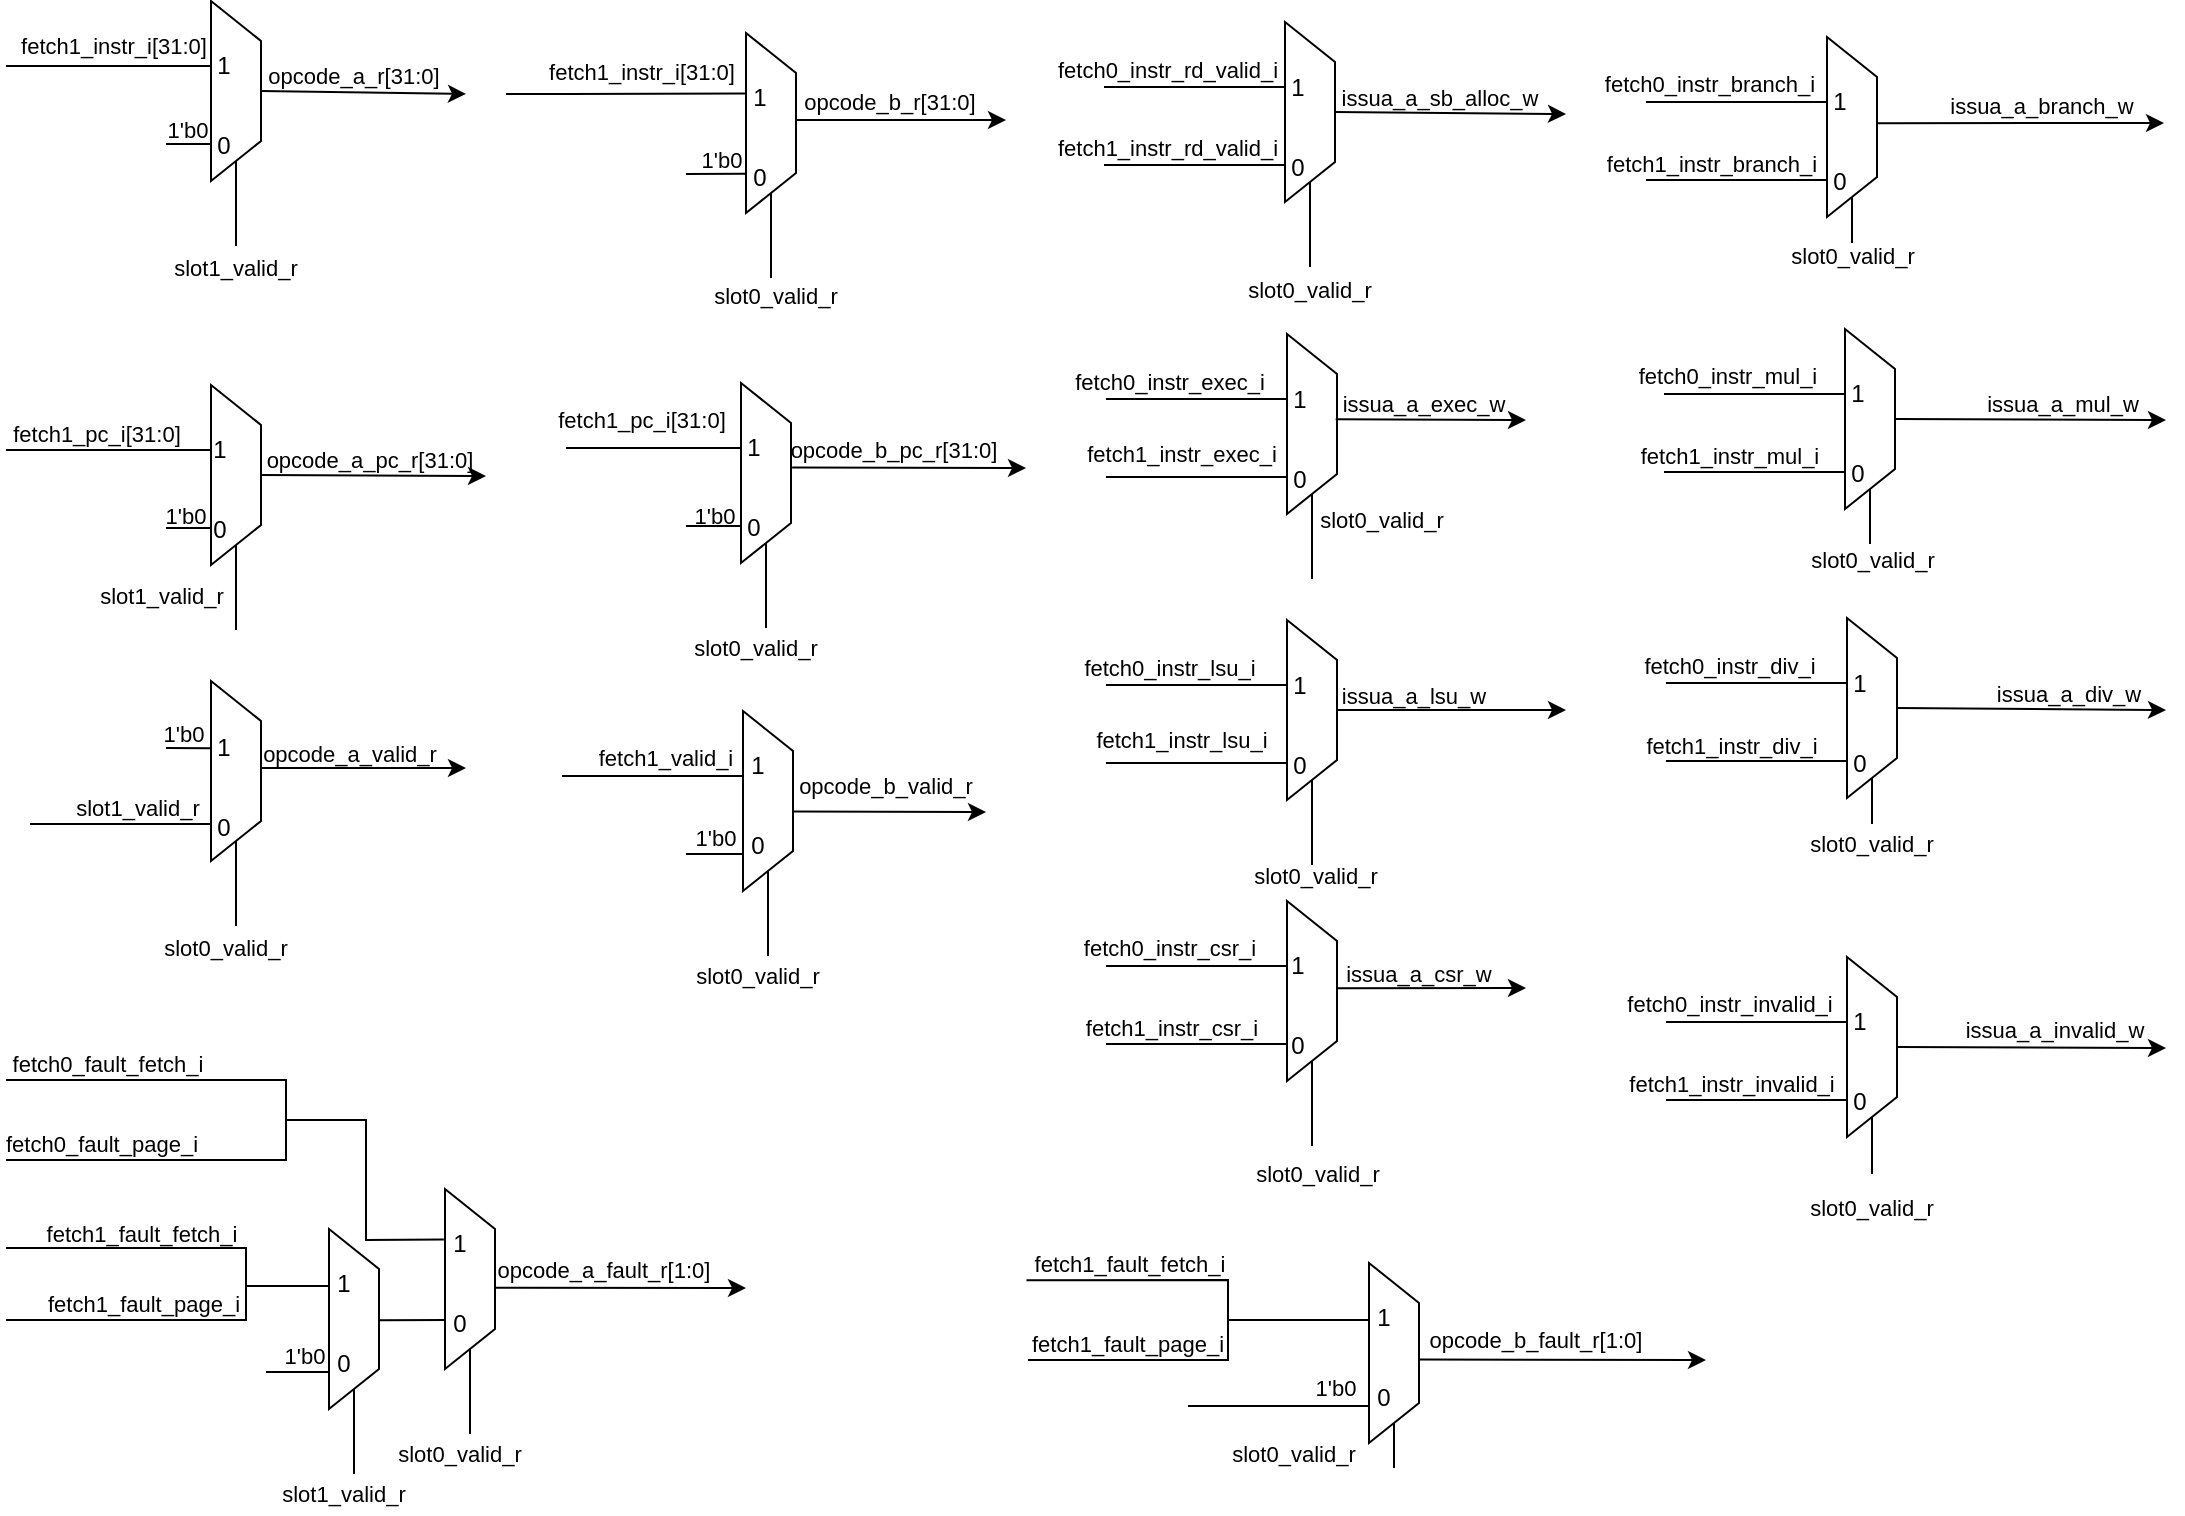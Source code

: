<mxfile version="21.5.0" type="device">
  <diagram name="第 1 页" id="m9Aa4HTpPju8aki-58MJ">
    <mxGraphModel dx="2440" dy="1418" grid="1" gridSize="10" guides="1" tooltips="1" connect="1" arrows="1" fold="1" page="1" pageScale="1" pageWidth="1169" pageHeight="827" math="0" shadow="0">
      <root>
        <mxCell id="0" />
        <mxCell id="1" parent="0" />
        <mxCell id="GIuc3obu_JMzL7Ws62I5-1" value="" style="shape=trapezoid;perimeter=trapezoidPerimeter;whiteSpace=wrap;html=1;fixedSize=1;rotation=90;" vertex="1" parent="1">
          <mxGeometry x="376" y="434" width="90" height="25" as="geometry" />
        </mxCell>
        <mxCell id="GIuc3obu_JMzL7Ws62I5-2" value="" style="endArrow=none;html=1;rounded=0;" edge="1" parent="1">
          <mxGeometry width="50" height="50" relative="1" as="geometry">
            <mxPoint x="318" y="434" as="sourcePoint" />
            <mxPoint x="408" y="434" as="targetPoint" />
          </mxGeometry>
        </mxCell>
        <mxCell id="GIuc3obu_JMzL7Ws62I5-3" value="&lt;font style=&quot;font-size: 11px;&quot;&gt;fetch1_valid_i&lt;/font&gt;" style="text;strokeColor=none;align=center;fillColor=none;html=1;verticalAlign=middle;whiteSpace=wrap;rounded=0;" vertex="1" parent="1">
          <mxGeometry x="330" y="415" width="80" height="20" as="geometry" />
        </mxCell>
        <mxCell id="GIuc3obu_JMzL7Ws62I5-4" value="" style="endArrow=none;html=1;rounded=0;" edge="1" parent="1">
          <mxGeometry width="50" height="50" relative="1" as="geometry">
            <mxPoint x="380" y="473" as="sourcePoint" />
            <mxPoint x="408" y="473" as="targetPoint" />
          </mxGeometry>
        </mxCell>
        <mxCell id="GIuc3obu_JMzL7Ws62I5-5" value="&lt;font style=&quot;font-size: 11px;&quot;&gt;1&#39;b0&lt;/font&gt;" style="text;strokeColor=none;align=center;fillColor=none;html=1;verticalAlign=middle;whiteSpace=wrap;rounded=0;" vertex="1" parent="1">
          <mxGeometry x="385.5" y="459" width="18" height="12" as="geometry" />
        </mxCell>
        <mxCell id="GIuc3obu_JMzL7Ws62I5-6" value="" style="endArrow=none;html=1;rounded=0;entryX=1;entryY=0.5;entryDx=0;entryDy=0;" edge="1" parent="1" target="GIuc3obu_JMzL7Ws62I5-1">
          <mxGeometry width="50" height="50" relative="1" as="geometry">
            <mxPoint x="421" y="524" as="sourcePoint" />
            <mxPoint x="426" y="524" as="targetPoint" />
          </mxGeometry>
        </mxCell>
        <mxCell id="GIuc3obu_JMzL7Ws62I5-7" value="&lt;font style=&quot;font-size: 11px;&quot;&gt;slot0_valid_r&lt;/font&gt;" style="text;strokeColor=none;align=center;fillColor=none;html=1;verticalAlign=middle;whiteSpace=wrap;rounded=0;" vertex="1" parent="1">
          <mxGeometry x="376" y="524" width="80" height="20" as="geometry" />
        </mxCell>
        <mxCell id="GIuc3obu_JMzL7Ws62I5-8" value="" style="endArrow=classic;html=1;rounded=0;exitX=0.559;exitY=-0.007;exitDx=0;exitDy=0;endFill=1;exitPerimeter=0;" edge="1" parent="1" source="GIuc3obu_JMzL7Ws62I5-1">
          <mxGeometry width="50" height="50" relative="1" as="geometry">
            <mxPoint x="578" y="414" as="sourcePoint" />
            <mxPoint x="530" y="452" as="targetPoint" />
            <Array as="points" />
          </mxGeometry>
        </mxCell>
        <mxCell id="GIuc3obu_JMzL7Ws62I5-9" value="&lt;font style=&quot;font-size: 11px;&quot;&gt;opcode_b_valid_r&lt;/font&gt;" style="text;strokeColor=none;align=center;fillColor=none;html=1;verticalAlign=middle;whiteSpace=wrap;rounded=0;" vertex="1" parent="1">
          <mxGeometry x="430" y="434" width="100" height="10" as="geometry" />
        </mxCell>
        <mxCell id="GIuc3obu_JMzL7Ws62I5-10" value="" style="shape=trapezoid;perimeter=trapezoidPerimeter;whiteSpace=wrap;html=1;fixedSize=1;rotation=90;" vertex="1" parent="1">
          <mxGeometry x="110" y="79" width="90" height="25" as="geometry" />
        </mxCell>
        <mxCell id="GIuc3obu_JMzL7Ws62I5-11" value="" style="endArrow=none;html=1;rounded=0;" edge="1" parent="1">
          <mxGeometry width="50" height="50" relative="1" as="geometry">
            <mxPoint x="40" y="79" as="sourcePoint" />
            <mxPoint x="142" y="79" as="targetPoint" />
          </mxGeometry>
        </mxCell>
        <mxCell id="GIuc3obu_JMzL7Ws62I5-12" value="&lt;font style=&quot;font-size: 11px;&quot;&gt;fetch1_instr_i[31:0]&lt;/font&gt;" style="text;strokeColor=none;align=center;fillColor=none;html=1;verticalAlign=middle;whiteSpace=wrap;rounded=0;" vertex="1" parent="1">
          <mxGeometry x="49" y="62" width="90" height="14" as="geometry" />
        </mxCell>
        <mxCell id="GIuc3obu_JMzL7Ws62I5-13" value="" style="endArrow=none;html=1;rounded=0;" edge="1" parent="1">
          <mxGeometry width="50" height="50" relative="1" as="geometry">
            <mxPoint x="120" y="118" as="sourcePoint" />
            <mxPoint x="142" y="118" as="targetPoint" />
          </mxGeometry>
        </mxCell>
        <mxCell id="GIuc3obu_JMzL7Ws62I5-14" value="&lt;font style=&quot;font-size: 11px;&quot;&gt;1&#39;b0&lt;/font&gt;" style="text;strokeColor=none;align=center;fillColor=none;html=1;verticalAlign=middle;whiteSpace=wrap;rounded=0;" vertex="1" parent="1">
          <mxGeometry x="121" y="103.5" width="20" height="14" as="geometry" />
        </mxCell>
        <mxCell id="GIuc3obu_JMzL7Ws62I5-15" value="" style="endArrow=none;html=1;rounded=0;entryX=1;entryY=0.5;entryDx=0;entryDy=0;" edge="1" parent="1" target="GIuc3obu_JMzL7Ws62I5-10">
          <mxGeometry width="50" height="50" relative="1" as="geometry">
            <mxPoint x="155" y="169" as="sourcePoint" />
            <mxPoint x="160" y="169" as="targetPoint" />
          </mxGeometry>
        </mxCell>
        <mxCell id="GIuc3obu_JMzL7Ws62I5-16" value="&lt;font style=&quot;font-size: 11px;&quot;&gt;slot1_valid_r&lt;/font&gt;" style="text;strokeColor=none;align=center;fillColor=none;html=1;verticalAlign=middle;whiteSpace=wrap;rounded=0;" vertex="1" parent="1">
          <mxGeometry x="115" y="170" width="80" height="20" as="geometry" />
        </mxCell>
        <mxCell id="GIuc3obu_JMzL7Ws62I5-17" value="" style="endArrow=classic;html=1;rounded=0;exitX=0.5;exitY=0;exitDx=0;exitDy=0;endFill=1;" edge="1" parent="1" source="GIuc3obu_JMzL7Ws62I5-10">
          <mxGeometry width="50" height="50" relative="1" as="geometry">
            <mxPoint x="312" y="59" as="sourcePoint" />
            <mxPoint x="270" y="93" as="targetPoint" />
            <Array as="points" />
          </mxGeometry>
        </mxCell>
        <mxCell id="GIuc3obu_JMzL7Ws62I5-18" value="&lt;font style=&quot;font-size: 11px;&quot;&gt;opcode_a_r[31:0]&lt;/font&gt;" style="text;strokeColor=none;align=center;fillColor=none;html=1;verticalAlign=middle;whiteSpace=wrap;rounded=0;" vertex="1" parent="1">
          <mxGeometry x="164" y="79" width="100" height="10" as="geometry" />
        </mxCell>
        <mxCell id="GIuc3obu_JMzL7Ws62I5-19" value="" style="shape=trapezoid;perimeter=trapezoidPerimeter;whiteSpace=wrap;html=1;fixedSize=1;rotation=90;" vertex="1" parent="1">
          <mxGeometry x="110" y="271" width="90" height="25" as="geometry" />
        </mxCell>
        <mxCell id="GIuc3obu_JMzL7Ws62I5-20" value="" style="endArrow=none;html=1;rounded=0;" edge="1" parent="1">
          <mxGeometry width="50" height="50" relative="1" as="geometry">
            <mxPoint x="40" y="271" as="sourcePoint" />
            <mxPoint x="142" y="271" as="targetPoint" />
          </mxGeometry>
        </mxCell>
        <mxCell id="GIuc3obu_JMzL7Ws62I5-21" value="&lt;font style=&quot;font-size: 11px;&quot;&gt;fetch1_pc_i[31:0]&lt;/font&gt;" style="text;strokeColor=none;align=center;fillColor=none;html=1;verticalAlign=middle;whiteSpace=wrap;rounded=0;" vertex="1" parent="1">
          <mxGeometry x="41" y="259" width="89" height="8" as="geometry" />
        </mxCell>
        <mxCell id="GIuc3obu_JMzL7Ws62I5-22" value="" style="endArrow=none;html=1;rounded=0;" edge="1" parent="1">
          <mxGeometry width="50" height="50" relative="1" as="geometry">
            <mxPoint x="120" y="310" as="sourcePoint" />
            <mxPoint x="142" y="310" as="targetPoint" />
          </mxGeometry>
        </mxCell>
        <mxCell id="GIuc3obu_JMzL7Ws62I5-23" value="&lt;font style=&quot;font-size: 11px;&quot;&gt;1&#39;b0&lt;/font&gt;" style="text;strokeColor=none;align=center;fillColor=none;html=1;verticalAlign=middle;whiteSpace=wrap;rounded=0;" vertex="1" parent="1">
          <mxGeometry x="120" y="299.5" width="20" height="9" as="geometry" />
        </mxCell>
        <mxCell id="GIuc3obu_JMzL7Ws62I5-24" value="" style="endArrow=none;html=1;rounded=0;entryX=1;entryY=0.5;entryDx=0;entryDy=0;" edge="1" parent="1" target="GIuc3obu_JMzL7Ws62I5-19">
          <mxGeometry width="50" height="50" relative="1" as="geometry">
            <mxPoint x="155" y="361" as="sourcePoint" />
            <mxPoint x="160" y="361" as="targetPoint" />
          </mxGeometry>
        </mxCell>
        <mxCell id="GIuc3obu_JMzL7Ws62I5-25" value="&lt;font style=&quot;font-size: 11px;&quot;&gt;slot1_valid_r&lt;/font&gt;" style="text;strokeColor=none;align=center;fillColor=none;html=1;verticalAlign=middle;whiteSpace=wrap;rounded=0;" vertex="1" parent="1">
          <mxGeometry x="78" y="334" width="80" height="20" as="geometry" />
        </mxCell>
        <mxCell id="GIuc3obu_JMzL7Ws62I5-26" value="" style="endArrow=classic;html=1;rounded=0;exitX=0.5;exitY=0;exitDx=0;exitDy=0;endFill=1;" edge="1" parent="1" source="GIuc3obu_JMzL7Ws62I5-19">
          <mxGeometry width="50" height="50" relative="1" as="geometry">
            <mxPoint x="312" y="251" as="sourcePoint" />
            <mxPoint x="280" y="284" as="targetPoint" />
            <Array as="points" />
          </mxGeometry>
        </mxCell>
        <mxCell id="GIuc3obu_JMzL7Ws62I5-27" value="&lt;font style=&quot;font-size: 11px;&quot;&gt;opcode_a_pc_r[31:0]&lt;/font&gt;" style="text;strokeColor=none;align=center;fillColor=none;html=1;verticalAlign=middle;whiteSpace=wrap;rounded=0;" vertex="1" parent="1">
          <mxGeometry x="172" y="271" width="100" height="10" as="geometry" />
        </mxCell>
        <mxCell id="GIuc3obu_JMzL7Ws62I5-28" value="" style="shape=trapezoid;perimeter=trapezoidPerimeter;whiteSpace=wrap;html=1;fixedSize=1;rotation=90;" vertex="1" parent="1">
          <mxGeometry x="110" y="419" width="90" height="25" as="geometry" />
        </mxCell>
        <mxCell id="GIuc3obu_JMzL7Ws62I5-29" value="" style="endArrow=none;html=1;rounded=0;entryX=0.373;entryY=1.005;entryDx=0;entryDy=0;entryPerimeter=0;" edge="1" parent="1" target="GIuc3obu_JMzL7Ws62I5-28">
          <mxGeometry width="50" height="50" relative="1" as="geometry">
            <mxPoint x="120" y="420" as="sourcePoint" />
            <mxPoint x="142" y="419" as="targetPoint" />
          </mxGeometry>
        </mxCell>
        <mxCell id="GIuc3obu_JMzL7Ws62I5-31" value="" style="endArrow=none;html=1;rounded=0;" edge="1" parent="1">
          <mxGeometry width="50" height="50" relative="1" as="geometry">
            <mxPoint x="52" y="458" as="sourcePoint" />
            <mxPoint x="142" y="458" as="targetPoint" />
          </mxGeometry>
        </mxCell>
        <mxCell id="GIuc3obu_JMzL7Ws62I5-32" value="&lt;font style=&quot;font-size: 11px;&quot;&gt;1&#39;b0&lt;/font&gt;" style="text;strokeColor=none;align=center;fillColor=none;html=1;verticalAlign=middle;whiteSpace=wrap;rounded=0;" vertex="1" parent="1">
          <mxGeometry x="119" y="408" width="20" height="9" as="geometry" />
        </mxCell>
        <mxCell id="GIuc3obu_JMzL7Ws62I5-33" value="" style="endArrow=none;html=1;rounded=0;entryX=1;entryY=0.5;entryDx=0;entryDy=0;" edge="1" parent="1" target="GIuc3obu_JMzL7Ws62I5-28">
          <mxGeometry width="50" height="50" relative="1" as="geometry">
            <mxPoint x="155" y="509" as="sourcePoint" />
            <mxPoint x="160" y="509" as="targetPoint" />
          </mxGeometry>
        </mxCell>
        <mxCell id="GIuc3obu_JMzL7Ws62I5-34" value="&lt;font style=&quot;font-size: 11px;&quot;&gt;slot1_valid_r&lt;/font&gt;" style="text;strokeColor=none;align=center;fillColor=none;html=1;verticalAlign=middle;whiteSpace=wrap;rounded=0;" vertex="1" parent="1">
          <mxGeometry x="66" y="440" width="80" height="20" as="geometry" />
        </mxCell>
        <mxCell id="GIuc3obu_JMzL7Ws62I5-35" value="" style="endArrow=classic;html=1;rounded=0;exitX=0.484;exitY=0.003;exitDx=0;exitDy=0;endFill=1;exitPerimeter=0;" edge="1" parent="1" source="GIuc3obu_JMzL7Ws62I5-28">
          <mxGeometry width="50" height="50" relative="1" as="geometry">
            <mxPoint x="312" y="399" as="sourcePoint" />
            <mxPoint x="270" y="430" as="targetPoint" />
            <Array as="points" />
          </mxGeometry>
        </mxCell>
        <mxCell id="GIuc3obu_JMzL7Ws62I5-36" value="&lt;font style=&quot;font-size: 11px;&quot;&gt;opcode_a_valid_r&lt;/font&gt;" style="text;strokeColor=none;align=center;fillColor=none;html=1;verticalAlign=middle;whiteSpace=wrap;rounded=0;" vertex="1" parent="1">
          <mxGeometry x="162" y="418" width="100" height="10" as="geometry" />
        </mxCell>
        <mxCell id="GIuc3obu_JMzL7Ws62I5-37" value="&lt;p style=&quot;line-height: 110%;&quot;&gt;1&lt;br&gt;&lt;br&gt;&lt;br&gt;0&lt;/p&gt;" style="text;strokeColor=none;align=center;fillColor=none;html=1;verticalAlign=middle;whiteSpace=wrap;rounded=0;" vertex="1" parent="1">
          <mxGeometry x="411" y="424" width="10" height="50" as="geometry" />
        </mxCell>
        <mxCell id="GIuc3obu_JMzL7Ws62I5-39" value="&lt;p style=&quot;line-height: 110%;&quot;&gt;1&lt;br&gt;&lt;br&gt;&lt;br&gt;0&lt;/p&gt;" style="text;strokeColor=none;align=center;fillColor=none;html=1;verticalAlign=middle;whiteSpace=wrap;rounded=0;" vertex="1" parent="1">
          <mxGeometry x="144" y="74" width="10" height="50" as="geometry" />
        </mxCell>
        <mxCell id="GIuc3obu_JMzL7Ws62I5-40" value="&lt;p style=&quot;line-height: 110%;&quot;&gt;1&lt;br&gt;&lt;br&gt;&lt;br&gt;0&lt;/p&gt;" style="text;strokeColor=none;align=center;fillColor=none;html=1;verticalAlign=middle;whiteSpace=wrap;rounded=0;" vertex="1" parent="1">
          <mxGeometry x="142" y="266" width="10" height="50" as="geometry" />
        </mxCell>
        <mxCell id="GIuc3obu_JMzL7Ws62I5-41" value="&lt;p style=&quot;line-height: 110%;&quot;&gt;1&lt;br&gt;&lt;br&gt;&lt;br&gt;0&lt;/p&gt;" style="text;strokeColor=none;align=center;fillColor=none;html=1;verticalAlign=middle;whiteSpace=wrap;rounded=0;" vertex="1" parent="1">
          <mxGeometry x="144" y="415" width="10" height="50" as="geometry" />
        </mxCell>
        <mxCell id="GIuc3obu_JMzL7Ws62I5-42" value="&lt;font style=&quot;font-size: 11px;&quot;&gt;slot0_valid_r&lt;/font&gt;" style="text;strokeColor=none;align=center;fillColor=none;html=1;verticalAlign=middle;whiteSpace=wrap;rounded=0;" vertex="1" parent="1">
          <mxGeometry x="110" y="510" width="80" height="20" as="geometry" />
        </mxCell>
        <mxCell id="GIuc3obu_JMzL7Ws62I5-43" value="" style="shape=trapezoid;perimeter=trapezoidPerimeter;whiteSpace=wrap;html=1;fixedSize=1;rotation=90;" vertex="1" parent="1">
          <mxGeometry x="689" y="710" width="90" height="25" as="geometry" />
        </mxCell>
        <mxCell id="GIuc3obu_JMzL7Ws62I5-44" value="" style="endArrow=none;html=1;rounded=0;exitX=0.077;exitY=0.954;exitDx=0;exitDy=0;exitPerimeter=0;" edge="1" parent="1">
          <mxGeometry width="50" height="50" relative="1" as="geometry">
            <mxPoint x="550.24" y="686.08" as="sourcePoint" />
            <mxPoint x="721" y="706" as="targetPoint" />
            <Array as="points">
              <mxPoint x="651" y="686" />
              <mxPoint x="651" y="706" />
            </Array>
          </mxGeometry>
        </mxCell>
        <mxCell id="GIuc3obu_JMzL7Ws62I5-46" value="" style="endArrow=none;html=1;rounded=0;" edge="1" parent="1">
          <mxGeometry width="50" height="50" relative="1" as="geometry">
            <mxPoint x="631" y="749" as="sourcePoint" />
            <mxPoint x="721" y="749" as="targetPoint" />
          </mxGeometry>
        </mxCell>
        <mxCell id="GIuc3obu_JMzL7Ws62I5-47" value="&lt;font style=&quot;font-size: 11px;&quot;&gt;1&#39;b0&lt;/font&gt;" style="text;strokeColor=none;align=center;fillColor=none;html=1;verticalAlign=middle;whiteSpace=wrap;rounded=0;" vertex="1" parent="1">
          <mxGeometry x="689" y="730" width="32" height="20" as="geometry" />
        </mxCell>
        <mxCell id="GIuc3obu_JMzL7Ws62I5-48" value="" style="endArrow=none;html=1;rounded=0;entryX=1;entryY=0.5;entryDx=0;entryDy=0;" edge="1" parent="1" target="GIuc3obu_JMzL7Ws62I5-43">
          <mxGeometry width="50" height="50" relative="1" as="geometry">
            <mxPoint x="734" y="780" as="sourcePoint" />
            <mxPoint x="739" y="800" as="targetPoint" />
          </mxGeometry>
        </mxCell>
        <mxCell id="GIuc3obu_JMzL7Ws62I5-49" value="&lt;font style=&quot;font-size: 11px;&quot;&gt;slot0_valid_r&lt;/font&gt;" style="text;strokeColor=none;align=center;fillColor=none;html=1;verticalAlign=middle;whiteSpace=wrap;rounded=0;" vertex="1" parent="1">
          <mxGeometry x="644" y="763" width="80" height="20" as="geometry" />
        </mxCell>
        <mxCell id="GIuc3obu_JMzL7Ws62I5-50" value="" style="endArrow=classic;html=1;rounded=0;exitX=0.536;exitY=0.018;exitDx=0;exitDy=0;endFill=1;exitPerimeter=0;" edge="1" parent="1" source="GIuc3obu_JMzL7Ws62I5-43">
          <mxGeometry width="50" height="50" relative="1" as="geometry">
            <mxPoint x="891" y="690" as="sourcePoint" />
            <mxPoint x="890" y="726" as="targetPoint" />
          </mxGeometry>
        </mxCell>
        <mxCell id="GIuc3obu_JMzL7Ws62I5-51" value="&lt;font style=&quot;font-size: 11px;&quot;&gt;opcode_b_fault_r[1:0]&lt;/font&gt;" style="text;strokeColor=none;align=center;fillColor=none;html=1;verticalAlign=middle;whiteSpace=wrap;rounded=0;" vertex="1" parent="1">
          <mxGeometry x="755" y="711" width="100" height="10" as="geometry" />
        </mxCell>
        <mxCell id="GIuc3obu_JMzL7Ws62I5-52" value="&lt;p style=&quot;line-height: 110%;&quot;&gt;1&lt;br&gt;&lt;br&gt;&lt;br&gt;0&lt;/p&gt;" style="text;strokeColor=none;align=center;fillColor=none;html=1;verticalAlign=middle;whiteSpace=wrap;rounded=0;" vertex="1" parent="1">
          <mxGeometry x="724" y="700" width="10" height="50" as="geometry" />
        </mxCell>
        <mxCell id="GIuc3obu_JMzL7Ws62I5-53" value="&lt;font style=&quot;font-size: 11px;&quot;&gt;fetch1_fault_page_i&lt;/font&gt;" style="text;strokeColor=none;align=center;fillColor=none;html=1;verticalAlign=middle;whiteSpace=wrap;rounded=0;" vertex="1" parent="1">
          <mxGeometry x="550" y="712" width="102" height="11" as="geometry" />
        </mxCell>
        <mxCell id="GIuc3obu_JMzL7Ws62I5-55" value="" style="endArrow=none;html=1;rounded=0;" edge="1" parent="1">
          <mxGeometry width="50" height="50" relative="1" as="geometry">
            <mxPoint x="551" y="726" as="sourcePoint" />
            <mxPoint x="651" y="706" as="targetPoint" />
            <Array as="points">
              <mxPoint x="651" y="726" />
            </Array>
          </mxGeometry>
        </mxCell>
        <mxCell id="GIuc3obu_JMzL7Ws62I5-56" value="&lt;font style=&quot;font-size: 11px;&quot;&gt;fetch1_fault_fetch_i&lt;/font&gt;" style="text;strokeColor=none;align=center;fillColor=none;html=1;verticalAlign=middle;whiteSpace=wrap;rounded=0;" vertex="1" parent="1">
          <mxGeometry x="552" y="673" width="100" height="9" as="geometry" />
        </mxCell>
        <mxCell id="GIuc3obu_JMzL7Ws62I5-57" value="" style="shape=trapezoid;perimeter=trapezoidPerimeter;whiteSpace=wrap;html=1;fixedSize=1;rotation=90;" vertex="1" parent="1">
          <mxGeometry x="169" y="693" width="90" height="25" as="geometry" />
        </mxCell>
        <mxCell id="GIuc3obu_JMzL7Ws62I5-58" value="" style="endArrow=none;html=1;rounded=0;" edge="1" parent="1">
          <mxGeometry width="50" height="50" relative="1" as="geometry">
            <mxPoint x="40" y="670" as="sourcePoint" />
            <mxPoint x="201" y="689" as="targetPoint" />
            <Array as="points">
              <mxPoint x="160" y="670" />
              <mxPoint x="160" y="689" />
            </Array>
          </mxGeometry>
        </mxCell>
        <mxCell id="GIuc3obu_JMzL7Ws62I5-59" value="" style="endArrow=none;html=1;rounded=0;" edge="1" parent="1">
          <mxGeometry width="50" height="50" relative="1" as="geometry">
            <mxPoint x="170" y="732" as="sourcePoint" />
            <mxPoint x="201" y="732" as="targetPoint" />
          </mxGeometry>
        </mxCell>
        <mxCell id="GIuc3obu_JMzL7Ws62I5-60" value="&lt;font style=&quot;font-size: 11px;&quot;&gt;1&#39;b0&lt;/font&gt;" style="text;strokeColor=none;align=center;fillColor=none;html=1;verticalAlign=middle;whiteSpace=wrap;rounded=0;" vertex="1" parent="1">
          <mxGeometry x="179" y="720" width="21" height="7" as="geometry" />
        </mxCell>
        <mxCell id="GIuc3obu_JMzL7Ws62I5-61" value="" style="endArrow=none;html=1;rounded=0;entryX=1;entryY=0.5;entryDx=0;entryDy=0;" edge="1" parent="1" target="GIuc3obu_JMzL7Ws62I5-57">
          <mxGeometry width="50" height="50" relative="1" as="geometry">
            <mxPoint x="214" y="783" as="sourcePoint" />
            <mxPoint x="219" y="783" as="targetPoint" />
          </mxGeometry>
        </mxCell>
        <mxCell id="GIuc3obu_JMzL7Ws62I5-62" value="&lt;font style=&quot;font-size: 11px;&quot;&gt;slot1_valid_r&lt;/font&gt;" style="text;strokeColor=none;align=center;fillColor=none;html=1;verticalAlign=middle;whiteSpace=wrap;rounded=0;" vertex="1" parent="1">
          <mxGeometry x="169" y="783" width="80" height="20" as="geometry" />
        </mxCell>
        <mxCell id="GIuc3obu_JMzL7Ws62I5-63" value="" style="endArrow=none;html=1;rounded=0;exitX=0.507;exitY=0;exitDx=0;exitDy=0;exitPerimeter=0;" edge="1" parent="1" source="GIuc3obu_JMzL7Ws62I5-57">
          <mxGeometry width="50" height="50" relative="1" as="geometry">
            <mxPoint x="371" y="673" as="sourcePoint" />
            <mxPoint x="260" y="706" as="targetPoint" />
          </mxGeometry>
        </mxCell>
        <mxCell id="GIuc3obu_JMzL7Ws62I5-65" value="&lt;p style=&quot;line-height: 110%;&quot;&gt;1&lt;br&gt;&lt;br&gt;&lt;br&gt;0&lt;/p&gt;" style="text;strokeColor=none;align=center;fillColor=none;html=1;verticalAlign=middle;whiteSpace=wrap;rounded=0;" vertex="1" parent="1">
          <mxGeometry x="204" y="683" width="10" height="50" as="geometry" />
        </mxCell>
        <mxCell id="GIuc3obu_JMzL7Ws62I5-66" value="&lt;font style=&quot;font-size: 11px;&quot;&gt;fetch1_fault_page_i&lt;/font&gt;" style="text;strokeColor=none;align=center;fillColor=none;html=1;verticalAlign=middle;whiteSpace=wrap;rounded=0;" vertex="1" parent="1">
          <mxGeometry x="58" y="692" width="102" height="11" as="geometry" />
        </mxCell>
        <mxCell id="GIuc3obu_JMzL7Ws62I5-67" value="" style="endArrow=none;html=1;rounded=0;" edge="1" parent="1">
          <mxGeometry width="50" height="50" relative="1" as="geometry">
            <mxPoint x="40" y="706" as="sourcePoint" />
            <mxPoint x="160" y="689" as="targetPoint" />
            <Array as="points">
              <mxPoint x="160" y="706" />
            </Array>
          </mxGeometry>
        </mxCell>
        <mxCell id="GIuc3obu_JMzL7Ws62I5-68" value="&lt;font style=&quot;font-size: 11px;&quot;&gt;fetch1_fault_fetch_i&lt;/font&gt;" style="text;strokeColor=none;align=center;fillColor=none;html=1;verticalAlign=middle;whiteSpace=wrap;rounded=0;" vertex="1" parent="1">
          <mxGeometry x="58" y="658" width="100" height="9" as="geometry" />
        </mxCell>
        <mxCell id="GIuc3obu_JMzL7Ws62I5-69" value="" style="shape=trapezoid;perimeter=trapezoidPerimeter;whiteSpace=wrap;html=1;fixedSize=1;rotation=90;" vertex="1" parent="1">
          <mxGeometry x="227" y="673" width="90" height="25" as="geometry" />
        </mxCell>
        <mxCell id="GIuc3obu_JMzL7Ws62I5-74" value="" style="endArrow=none;html=1;rounded=0;entryX=1;entryY=0.5;entryDx=0;entryDy=0;" edge="1" parent="1" target="GIuc3obu_JMzL7Ws62I5-69">
          <mxGeometry width="50" height="50" relative="1" as="geometry">
            <mxPoint x="272" y="763" as="sourcePoint" />
            <mxPoint x="277" y="763" as="targetPoint" />
          </mxGeometry>
        </mxCell>
        <mxCell id="GIuc3obu_JMzL7Ws62I5-75" value="&lt;font style=&quot;font-size: 11px;&quot;&gt;slot0_valid_r&lt;/font&gt;" style="text;strokeColor=none;align=center;fillColor=none;html=1;verticalAlign=middle;whiteSpace=wrap;rounded=0;" vertex="1" parent="1">
          <mxGeometry x="227" y="763" width="80" height="20" as="geometry" />
        </mxCell>
        <mxCell id="GIuc3obu_JMzL7Ws62I5-76" value="" style="endArrow=classic;html=1;rounded=0;exitX=0.548;exitY=0.011;exitDx=0;exitDy=0;endFill=1;exitPerimeter=0;" edge="1" parent="1" source="GIuc3obu_JMzL7Ws62I5-69">
          <mxGeometry width="50" height="50" relative="1" as="geometry">
            <mxPoint x="429" y="653" as="sourcePoint" />
            <mxPoint x="410" y="690" as="targetPoint" />
            <Array as="points" />
          </mxGeometry>
        </mxCell>
        <mxCell id="GIuc3obu_JMzL7Ws62I5-77" value="&lt;font style=&quot;font-size: 11px;&quot;&gt;opcode_a_fault_r[1:0]&lt;/font&gt;" style="text;strokeColor=none;align=center;fillColor=none;html=1;verticalAlign=middle;whiteSpace=wrap;rounded=0;" vertex="1" parent="1">
          <mxGeometry x="289" y="676" width="100" height="10" as="geometry" />
        </mxCell>
        <mxCell id="GIuc3obu_JMzL7Ws62I5-78" value="&lt;p style=&quot;line-height: 110%;&quot;&gt;1&lt;br&gt;&lt;br&gt;&lt;br&gt;0&lt;/p&gt;" style="text;strokeColor=none;align=center;fillColor=none;html=1;verticalAlign=middle;whiteSpace=wrap;rounded=0;" vertex="1" parent="1">
          <mxGeometry x="262" y="663" width="10" height="50" as="geometry" />
        </mxCell>
        <mxCell id="GIuc3obu_JMzL7Ws62I5-88" value="" style="endArrow=none;html=1;rounded=0;entryX=0.28;entryY=1.023;entryDx=0;entryDy=0;entryPerimeter=0;" edge="1" parent="1" target="GIuc3obu_JMzL7Ws62I5-69">
          <mxGeometry width="50" height="50" relative="1" as="geometry">
            <mxPoint x="40" y="586" as="sourcePoint" />
            <mxPoint x="303" y="605" as="targetPoint" />
            <Array as="points">
              <mxPoint x="180" y="586" />
              <mxPoint x="180" y="606" />
              <mxPoint x="220" y="606" />
              <mxPoint x="220" y="666" />
            </Array>
          </mxGeometry>
        </mxCell>
        <mxCell id="GIuc3obu_JMzL7Ws62I5-89" value="&lt;font style=&quot;font-size: 11px;&quot;&gt;fetch0_fault_page_i&lt;/font&gt;" style="text;strokeColor=none;align=center;fillColor=none;html=1;verticalAlign=middle;whiteSpace=wrap;rounded=0;" vertex="1" parent="1">
          <mxGeometry x="37" y="612" width="102" height="11" as="geometry" />
        </mxCell>
        <mxCell id="GIuc3obu_JMzL7Ws62I5-90" value="" style="endArrow=none;html=1;rounded=0;" edge="1" parent="1">
          <mxGeometry width="50" height="50" relative="1" as="geometry">
            <mxPoint x="40" y="626" as="sourcePoint" />
            <mxPoint x="180" y="606" as="targetPoint" />
            <Array as="points">
              <mxPoint x="180" y="626" />
            </Array>
          </mxGeometry>
        </mxCell>
        <mxCell id="GIuc3obu_JMzL7Ws62I5-91" value="&lt;font style=&quot;font-size: 11px;&quot;&gt;fetch0_fault_fetch_i&lt;/font&gt;" style="text;strokeColor=none;align=center;fillColor=none;html=1;verticalAlign=middle;whiteSpace=wrap;rounded=0;" vertex="1" parent="1">
          <mxGeometry x="41" y="573" width="100" height="9" as="geometry" />
        </mxCell>
        <mxCell id="GIuc3obu_JMzL7Ws62I5-92" value="" style="shape=trapezoid;perimeter=trapezoidPerimeter;whiteSpace=wrap;html=1;fixedSize=1;rotation=90;" vertex="1" parent="1">
          <mxGeometry x="377.5" y="95" width="90" height="25" as="geometry" />
        </mxCell>
        <mxCell id="GIuc3obu_JMzL7Ws62I5-93" value="" style="endArrow=none;html=1;rounded=0;entryX=0.336;entryY=1.012;entryDx=0;entryDy=0;entryPerimeter=0;" edge="1" parent="1" target="GIuc3obu_JMzL7Ws62I5-92">
          <mxGeometry width="50" height="50" relative="1" as="geometry">
            <mxPoint x="290" y="93" as="sourcePoint" />
            <mxPoint x="409.5" y="95" as="targetPoint" />
            <Array as="points">
              <mxPoint x="320" y="93" />
            </Array>
          </mxGeometry>
        </mxCell>
        <mxCell id="GIuc3obu_JMzL7Ws62I5-94" value="&lt;font style=&quot;font-size: 11px;&quot;&gt;fetch1_instr_i[31:0]&lt;/font&gt;" style="text;strokeColor=none;align=center;fillColor=none;html=1;verticalAlign=middle;whiteSpace=wrap;rounded=0;" vertex="1" parent="1">
          <mxGeometry x="307" y="72" width="102" height="20" as="geometry" />
        </mxCell>
        <mxCell id="GIuc3obu_JMzL7Ws62I5-95" value="" style="endArrow=none;html=1;rounded=0;entryX=0.782;entryY=1.006;entryDx=0;entryDy=0;entryPerimeter=0;" edge="1" parent="1" target="GIuc3obu_JMzL7Ws62I5-92">
          <mxGeometry width="50" height="50" relative="1" as="geometry">
            <mxPoint x="380" y="133" as="sourcePoint" />
            <mxPoint x="409.5" y="134" as="targetPoint" />
          </mxGeometry>
        </mxCell>
        <mxCell id="GIuc3obu_JMzL7Ws62I5-96" value="&lt;font style=&quot;font-size: 11px;&quot;&gt;1&#39;b0&lt;/font&gt;" style="text;strokeColor=none;align=center;fillColor=none;html=1;verticalAlign=middle;whiteSpace=wrap;rounded=0;" vertex="1" parent="1">
          <mxGeometry x="387.5" y="122" width="19.5" height="8" as="geometry" />
        </mxCell>
        <mxCell id="GIuc3obu_JMzL7Ws62I5-97" value="" style="endArrow=none;html=1;rounded=0;entryX=1;entryY=0.5;entryDx=0;entryDy=0;" edge="1" parent="1" target="GIuc3obu_JMzL7Ws62I5-92">
          <mxGeometry width="50" height="50" relative="1" as="geometry">
            <mxPoint x="422.5" y="185" as="sourcePoint" />
            <mxPoint x="427.5" y="185" as="targetPoint" />
          </mxGeometry>
        </mxCell>
        <mxCell id="GIuc3obu_JMzL7Ws62I5-98" value="&lt;font style=&quot;font-size: 11px;&quot;&gt;slot0_valid_r&lt;/font&gt;" style="text;strokeColor=none;align=center;fillColor=none;html=1;verticalAlign=middle;whiteSpace=wrap;rounded=0;" vertex="1" parent="1">
          <mxGeometry x="385" y="184" width="80" height="20" as="geometry" />
        </mxCell>
        <mxCell id="GIuc3obu_JMzL7Ws62I5-99" value="" style="endArrow=classic;html=1;rounded=0;exitX=0.484;exitY=-0.002;exitDx=0;exitDy=0;endFill=1;exitPerimeter=0;" edge="1" parent="1" source="GIuc3obu_JMzL7Ws62I5-92">
          <mxGeometry width="50" height="50" relative="1" as="geometry">
            <mxPoint x="579.5" y="58" as="sourcePoint" />
            <mxPoint x="540" y="106" as="targetPoint" />
            <Array as="points" />
          </mxGeometry>
        </mxCell>
        <mxCell id="GIuc3obu_JMzL7Ws62I5-101" value="&lt;p style=&quot;line-height: 110%;&quot;&gt;1&lt;br&gt;&lt;br&gt;&lt;br&gt;0&lt;/p&gt;" style="text;strokeColor=none;align=center;fillColor=none;html=1;verticalAlign=middle;whiteSpace=wrap;rounded=0;" vertex="1" parent="1">
          <mxGeometry x="411.5" y="90" width="10" height="50" as="geometry" />
        </mxCell>
        <mxCell id="GIuc3obu_JMzL7Ws62I5-102" value="" style="shape=trapezoid;perimeter=trapezoidPerimeter;whiteSpace=wrap;html=1;fixedSize=1;rotation=90;" vertex="1" parent="1">
          <mxGeometry x="375" y="270" width="90" height="25" as="geometry" />
        </mxCell>
        <mxCell id="GIuc3obu_JMzL7Ws62I5-103" value="" style="endArrow=none;html=1;rounded=0;" edge="1" parent="1">
          <mxGeometry width="50" height="50" relative="1" as="geometry">
            <mxPoint x="320" y="270" as="sourcePoint" />
            <mxPoint x="407" y="270" as="targetPoint" />
            <Array as="points">
              <mxPoint x="320" y="270" />
            </Array>
          </mxGeometry>
        </mxCell>
        <mxCell id="GIuc3obu_JMzL7Ws62I5-104" value="&lt;font style=&quot;font-size: 11px;&quot;&gt;fetch1_pc_i[31:0]&lt;/font&gt;" style="text;strokeColor=none;align=center;fillColor=none;html=1;verticalAlign=middle;whiteSpace=wrap;rounded=0;" vertex="1" parent="1">
          <mxGeometry x="307" y="246" width="102" height="20" as="geometry" />
        </mxCell>
        <mxCell id="GIuc3obu_JMzL7Ws62I5-105" value="" style="endArrow=none;html=1;rounded=0;" edge="1" parent="1">
          <mxGeometry width="50" height="50" relative="1" as="geometry">
            <mxPoint x="380" y="309" as="sourcePoint" />
            <mxPoint x="407" y="309" as="targetPoint" />
          </mxGeometry>
        </mxCell>
        <mxCell id="GIuc3obu_JMzL7Ws62I5-106" value="&lt;font style=&quot;font-size: 11px;&quot;&gt;1&#39;b0&lt;/font&gt;" style="text;strokeColor=none;align=center;fillColor=none;html=1;verticalAlign=middle;whiteSpace=wrap;rounded=0;" vertex="1" parent="1">
          <mxGeometry x="382" y="299" width="25" height="10" as="geometry" />
        </mxCell>
        <mxCell id="GIuc3obu_JMzL7Ws62I5-107" value="" style="endArrow=none;html=1;rounded=0;entryX=1;entryY=0.5;entryDx=0;entryDy=0;" edge="1" parent="1" target="GIuc3obu_JMzL7Ws62I5-102">
          <mxGeometry width="50" height="50" relative="1" as="geometry">
            <mxPoint x="420" y="360" as="sourcePoint" />
            <mxPoint x="425" y="360" as="targetPoint" />
          </mxGeometry>
        </mxCell>
        <mxCell id="GIuc3obu_JMzL7Ws62I5-108" value="&lt;font style=&quot;font-size: 11px;&quot;&gt;slot0_valid_r&lt;/font&gt;" style="text;strokeColor=none;align=center;fillColor=none;html=1;verticalAlign=middle;whiteSpace=wrap;rounded=0;" vertex="1" parent="1">
          <mxGeometry x="375" y="360" width="80" height="20" as="geometry" />
        </mxCell>
        <mxCell id="GIuc3obu_JMzL7Ws62I5-109" value="" style="endArrow=classic;html=1;rounded=0;exitX=0.469;exitY=-0.023;exitDx=0;exitDy=0;endFill=1;exitPerimeter=0;" edge="1" parent="1" source="GIuc3obu_JMzL7Ws62I5-102">
          <mxGeometry width="50" height="50" relative="1" as="geometry">
            <mxPoint x="577" y="250" as="sourcePoint" />
            <mxPoint x="550" y="280" as="targetPoint" />
            <Array as="points" />
          </mxGeometry>
        </mxCell>
        <mxCell id="GIuc3obu_JMzL7Ws62I5-110" value="&lt;font style=&quot;font-size: 11px;&quot;&gt;opcode_b_pc_r[31:0]&lt;/font&gt;" style="text;strokeColor=none;align=center;fillColor=none;html=1;verticalAlign=middle;whiteSpace=wrap;rounded=0;" vertex="1" parent="1">
          <mxGeometry x="434" y="266" width="100" height="10" as="geometry" />
        </mxCell>
        <mxCell id="GIuc3obu_JMzL7Ws62I5-111" value="&lt;p style=&quot;line-height: 110%;&quot;&gt;1&lt;br&gt;&lt;br&gt;&lt;br&gt;0&lt;/p&gt;" style="text;strokeColor=none;align=center;fillColor=none;html=1;verticalAlign=middle;whiteSpace=wrap;rounded=0;" vertex="1" parent="1">
          <mxGeometry x="409" y="265" width="10" height="50" as="geometry" />
        </mxCell>
        <mxCell id="GIuc3obu_JMzL7Ws62I5-112" value="" style="shape=trapezoid;perimeter=trapezoidPerimeter;whiteSpace=wrap;html=1;fixedSize=1;rotation=90;" vertex="1" parent="1">
          <mxGeometry x="647" y="89.5" width="90" height="25" as="geometry" />
        </mxCell>
        <mxCell id="GIuc3obu_JMzL7Ws62I5-113" value="" style="endArrow=none;html=1;rounded=0;" edge="1" parent="1">
          <mxGeometry width="50" height="50" relative="1" as="geometry">
            <mxPoint x="589" y="89.5" as="sourcePoint" />
            <mxPoint x="679" y="89.5" as="targetPoint" />
          </mxGeometry>
        </mxCell>
        <mxCell id="GIuc3obu_JMzL7Ws62I5-114" value="&lt;font style=&quot;font-size: 11px;&quot;&gt;fetch0_instr_rd_valid_i&lt;/font&gt;" style="text;strokeColor=none;align=center;fillColor=none;html=1;verticalAlign=middle;whiteSpace=wrap;rounded=0;" vertex="1" parent="1">
          <mxGeometry x="570" y="70.5" width="102" height="20" as="geometry" />
        </mxCell>
        <mxCell id="GIuc3obu_JMzL7Ws62I5-115" value="" style="endArrow=none;html=1;rounded=0;" edge="1" parent="1">
          <mxGeometry width="50" height="50" relative="1" as="geometry">
            <mxPoint x="589" y="128.5" as="sourcePoint" />
            <mxPoint x="679" y="128.5" as="targetPoint" />
          </mxGeometry>
        </mxCell>
        <mxCell id="GIuc3obu_JMzL7Ws62I5-117" value="" style="endArrow=none;html=1;rounded=0;entryX=1;entryY=0.5;entryDx=0;entryDy=0;" edge="1" parent="1" target="GIuc3obu_JMzL7Ws62I5-112">
          <mxGeometry width="50" height="50" relative="1" as="geometry">
            <mxPoint x="692" y="179.5" as="sourcePoint" />
            <mxPoint x="697" y="179.5" as="targetPoint" />
          </mxGeometry>
        </mxCell>
        <mxCell id="GIuc3obu_JMzL7Ws62I5-119" value="" style="endArrow=classic;html=1;rounded=0;exitX=0.5;exitY=0;exitDx=0;exitDy=0;endFill=1;" edge="1" parent="1" source="GIuc3obu_JMzL7Ws62I5-112">
          <mxGeometry width="50" height="50" relative="1" as="geometry">
            <mxPoint x="849" y="48.5" as="sourcePoint" />
            <mxPoint x="820" y="103" as="targetPoint" />
            <Array as="points" />
          </mxGeometry>
        </mxCell>
        <mxCell id="GIuc3obu_JMzL7Ws62I5-120" value="&lt;font style=&quot;font-size: 11px;&quot;&gt;issua_a_sb_alloc_w&lt;/font&gt;" style="text;strokeColor=none;align=center;fillColor=none;html=1;verticalAlign=middle;whiteSpace=wrap;rounded=0;" vertex="1" parent="1">
          <mxGeometry x="707" y="89.5" width="100" height="10" as="geometry" />
        </mxCell>
        <mxCell id="GIuc3obu_JMzL7Ws62I5-121" value="&lt;p style=&quot;line-height: 110%;&quot;&gt;1&lt;br&gt;&lt;br&gt;&lt;br&gt;0&lt;/p&gt;" style="text;strokeColor=none;align=center;fillColor=none;html=1;verticalAlign=middle;whiteSpace=wrap;rounded=0;" vertex="1" parent="1">
          <mxGeometry x="681" y="84.5" width="10" height="50" as="geometry" />
        </mxCell>
        <mxCell id="GIuc3obu_JMzL7Ws62I5-122" value="&lt;font style=&quot;font-size: 11px;&quot;&gt;fetch1_instr_rd_valid_i&lt;/font&gt;" style="text;strokeColor=none;align=center;fillColor=none;html=1;verticalAlign=middle;whiteSpace=wrap;rounded=0;" vertex="1" parent="1">
          <mxGeometry x="570" y="109.5" width="102" height="20" as="geometry" />
        </mxCell>
        <mxCell id="GIuc3obu_JMzL7Ws62I5-123" value="" style="shape=trapezoid;perimeter=trapezoidPerimeter;whiteSpace=wrap;html=1;fixedSize=1;rotation=90;" vertex="1" parent="1">
          <mxGeometry x="648" y="245.5" width="90" height="25" as="geometry" />
        </mxCell>
        <mxCell id="GIuc3obu_JMzL7Ws62I5-124" value="" style="endArrow=none;html=1;rounded=0;" edge="1" parent="1">
          <mxGeometry width="50" height="50" relative="1" as="geometry">
            <mxPoint x="590" y="245.5" as="sourcePoint" />
            <mxPoint x="680" y="245.5" as="targetPoint" />
          </mxGeometry>
        </mxCell>
        <mxCell id="GIuc3obu_JMzL7Ws62I5-125" value="&lt;font style=&quot;font-size: 11px;&quot;&gt;fetch0_instr_exec_i&lt;/font&gt;" style="text;strokeColor=none;align=center;fillColor=none;html=1;verticalAlign=middle;whiteSpace=wrap;rounded=0;" vertex="1" parent="1">
          <mxGeometry x="571" y="226.5" width="102" height="20" as="geometry" />
        </mxCell>
        <mxCell id="GIuc3obu_JMzL7Ws62I5-126" value="" style="endArrow=none;html=1;rounded=0;" edge="1" parent="1">
          <mxGeometry width="50" height="50" relative="1" as="geometry">
            <mxPoint x="590" y="284.5" as="sourcePoint" />
            <mxPoint x="680" y="284.5" as="targetPoint" />
          </mxGeometry>
        </mxCell>
        <mxCell id="GIuc3obu_JMzL7Ws62I5-127" value="" style="endArrow=none;html=1;rounded=0;entryX=1;entryY=0.5;entryDx=0;entryDy=0;" edge="1" parent="1" target="GIuc3obu_JMzL7Ws62I5-123">
          <mxGeometry width="50" height="50" relative="1" as="geometry">
            <mxPoint x="693" y="335.5" as="sourcePoint" />
            <mxPoint x="698" y="335.5" as="targetPoint" />
          </mxGeometry>
        </mxCell>
        <mxCell id="GIuc3obu_JMzL7Ws62I5-128" value="&lt;font style=&quot;font-size: 11px;&quot;&gt;slot0_valid_r&lt;/font&gt;" style="text;strokeColor=none;align=center;fillColor=none;html=1;verticalAlign=middle;whiteSpace=wrap;rounded=0;" vertex="1" parent="1">
          <mxGeometry x="688" y="296" width="80" height="20" as="geometry" />
        </mxCell>
        <mxCell id="GIuc3obu_JMzL7Ws62I5-129" value="" style="endArrow=classic;html=1;rounded=0;exitX=0.473;exitY=0.026;exitDx=0;exitDy=0;endFill=1;exitPerimeter=0;" edge="1" parent="1" source="GIuc3obu_JMzL7Ws62I5-123">
          <mxGeometry width="50" height="50" relative="1" as="geometry">
            <mxPoint x="850" y="225.5" as="sourcePoint" />
            <mxPoint x="800" y="256" as="targetPoint" />
            <Array as="points" />
          </mxGeometry>
        </mxCell>
        <mxCell id="GIuc3obu_JMzL7Ws62I5-130" value="&lt;font style=&quot;font-size: 11px;&quot;&gt;issua_a_exec_w&lt;/font&gt;" style="text;strokeColor=none;align=center;fillColor=none;html=1;verticalAlign=middle;whiteSpace=wrap;rounded=0;" vertex="1" parent="1">
          <mxGeometry x="699" y="242.5" width="100" height="10" as="geometry" />
        </mxCell>
        <mxCell id="GIuc3obu_JMzL7Ws62I5-131" value="&lt;p style=&quot;line-height: 110%;&quot;&gt;1&lt;br&gt;&lt;br&gt;&lt;br&gt;0&lt;/p&gt;" style="text;strokeColor=none;align=center;fillColor=none;html=1;verticalAlign=middle;whiteSpace=wrap;rounded=0;" vertex="1" parent="1">
          <mxGeometry x="682" y="240.5" width="10" height="50" as="geometry" />
        </mxCell>
        <mxCell id="GIuc3obu_JMzL7Ws62I5-133" value="&lt;font style=&quot;font-size: 11px;&quot;&gt;fetch1_instr_exec_i&lt;/font&gt;" style="text;strokeColor=none;align=center;fillColor=none;html=1;verticalAlign=middle;whiteSpace=wrap;rounded=0;" vertex="1" parent="1">
          <mxGeometry x="577" y="262.5" width="102" height="20" as="geometry" />
        </mxCell>
        <mxCell id="GIuc3obu_JMzL7Ws62I5-135" value="" style="shape=trapezoid;perimeter=trapezoidPerimeter;whiteSpace=wrap;html=1;fixedSize=1;rotation=90;" vertex="1" parent="1">
          <mxGeometry x="648" y="388.5" width="90" height="25" as="geometry" />
        </mxCell>
        <mxCell id="GIuc3obu_JMzL7Ws62I5-136" value="" style="endArrow=none;html=1;rounded=0;" edge="1" parent="1">
          <mxGeometry width="50" height="50" relative="1" as="geometry">
            <mxPoint x="590" y="388.5" as="sourcePoint" />
            <mxPoint x="680" y="388.5" as="targetPoint" />
          </mxGeometry>
        </mxCell>
        <mxCell id="GIuc3obu_JMzL7Ws62I5-137" value="&lt;font style=&quot;font-size: 11px;&quot;&gt;fetch0_instr_lsu_i&lt;/font&gt;" style="text;strokeColor=none;align=center;fillColor=none;html=1;verticalAlign=middle;whiteSpace=wrap;rounded=0;" vertex="1" parent="1">
          <mxGeometry x="571" y="369.5" width="102" height="20" as="geometry" />
        </mxCell>
        <mxCell id="GIuc3obu_JMzL7Ws62I5-138" value="" style="endArrow=none;html=1;rounded=0;" edge="1" parent="1">
          <mxGeometry width="50" height="50" relative="1" as="geometry">
            <mxPoint x="590" y="427.5" as="sourcePoint" />
            <mxPoint x="680" y="427.5" as="targetPoint" />
          </mxGeometry>
        </mxCell>
        <mxCell id="GIuc3obu_JMzL7Ws62I5-139" value="" style="endArrow=none;html=1;rounded=0;entryX=1;entryY=0.5;entryDx=0;entryDy=0;" edge="1" parent="1" target="GIuc3obu_JMzL7Ws62I5-135">
          <mxGeometry width="50" height="50" relative="1" as="geometry">
            <mxPoint x="693" y="478.5" as="sourcePoint" />
            <mxPoint x="698" y="478.5" as="targetPoint" />
          </mxGeometry>
        </mxCell>
        <mxCell id="GIuc3obu_JMzL7Ws62I5-140" value="&lt;font style=&quot;font-size: 11px;&quot;&gt;slot0_valid_r&lt;/font&gt;" style="text;strokeColor=none;align=center;fillColor=none;html=1;verticalAlign=middle;whiteSpace=wrap;rounded=0;" vertex="1" parent="1">
          <mxGeometry x="655" y="474" width="80" height="20" as="geometry" />
        </mxCell>
        <mxCell id="GIuc3obu_JMzL7Ws62I5-141" value="" style="endArrow=classic;html=1;rounded=0;exitX=0.5;exitY=0;exitDx=0;exitDy=0;endFill=1;" edge="1" parent="1" source="GIuc3obu_JMzL7Ws62I5-135">
          <mxGeometry width="50" height="50" relative="1" as="geometry">
            <mxPoint x="850" y="368.5" as="sourcePoint" />
            <mxPoint x="820" y="401" as="targetPoint" />
            <Array as="points" />
          </mxGeometry>
        </mxCell>
        <mxCell id="GIuc3obu_JMzL7Ws62I5-142" value="&lt;font style=&quot;font-size: 11px;&quot;&gt;issua_a_lsu_w&lt;/font&gt;" style="text;strokeColor=none;align=center;fillColor=none;html=1;verticalAlign=middle;whiteSpace=wrap;rounded=0;" vertex="1" parent="1">
          <mxGeometry x="708" y="388.5" width="72" height="10" as="geometry" />
        </mxCell>
        <mxCell id="GIuc3obu_JMzL7Ws62I5-143" value="&lt;p style=&quot;line-height: 110%;&quot;&gt;1&lt;br&gt;&lt;br&gt;&lt;br&gt;0&lt;/p&gt;" style="text;strokeColor=none;align=center;fillColor=none;html=1;verticalAlign=middle;whiteSpace=wrap;rounded=0;" vertex="1" parent="1">
          <mxGeometry x="682" y="383.5" width="10" height="50" as="geometry" />
        </mxCell>
        <mxCell id="GIuc3obu_JMzL7Ws62I5-144" value="&lt;font style=&quot;font-size: 11px;&quot;&gt;fetch1_instr_lsu_i&lt;/font&gt;" style="text;strokeColor=none;align=center;fillColor=none;html=1;verticalAlign=middle;whiteSpace=wrap;rounded=0;" vertex="1" parent="1">
          <mxGeometry x="577" y="405.5" width="102" height="20" as="geometry" />
        </mxCell>
        <mxCell id="GIuc3obu_JMzL7Ws62I5-155" value="" style="shape=trapezoid;perimeter=trapezoidPerimeter;whiteSpace=wrap;html=1;fixedSize=1;rotation=90;" vertex="1" parent="1">
          <mxGeometry x="918" y="97" width="90" height="25" as="geometry" />
        </mxCell>
        <mxCell id="GIuc3obu_JMzL7Ws62I5-156" value="" style="endArrow=none;html=1;rounded=0;" edge="1" parent="1">
          <mxGeometry width="50" height="50" relative="1" as="geometry">
            <mxPoint x="860" y="97" as="sourcePoint" />
            <mxPoint x="950" y="97" as="targetPoint" />
          </mxGeometry>
        </mxCell>
        <mxCell id="GIuc3obu_JMzL7Ws62I5-157" value="&lt;font style=&quot;font-size: 11px;&quot;&gt;fetch0_instr_branch_i&lt;/font&gt;" style="text;strokeColor=none;align=center;fillColor=none;html=1;verticalAlign=middle;whiteSpace=wrap;rounded=0;" vertex="1" parent="1">
          <mxGeometry x="841" y="78" width="102" height="20" as="geometry" />
        </mxCell>
        <mxCell id="GIuc3obu_JMzL7Ws62I5-158" value="" style="endArrow=none;html=1;rounded=0;" edge="1" parent="1">
          <mxGeometry width="50" height="50" relative="1" as="geometry">
            <mxPoint x="860" y="136" as="sourcePoint" />
            <mxPoint x="950" y="136" as="targetPoint" />
          </mxGeometry>
        </mxCell>
        <mxCell id="GIuc3obu_JMzL7Ws62I5-159" value="" style="endArrow=none;html=1;rounded=0;entryX=1;entryY=0.5;entryDx=0;entryDy=0;" edge="1" parent="1" target="GIuc3obu_JMzL7Ws62I5-155">
          <mxGeometry width="50" height="50" relative="1" as="geometry">
            <mxPoint x="963" y="167.5" as="sourcePoint" />
            <mxPoint x="968" y="187" as="targetPoint" />
          </mxGeometry>
        </mxCell>
        <mxCell id="GIuc3obu_JMzL7Ws62I5-160" value="&lt;font style=&quot;font-size: 11px;&quot;&gt;slot0_valid_r&lt;/font&gt;" style="text;strokeColor=none;align=center;fillColor=none;html=1;verticalAlign=middle;whiteSpace=wrap;rounded=0;" vertex="1" parent="1">
          <mxGeometry x="932.5" y="164" width="61" height="20" as="geometry" />
        </mxCell>
        <mxCell id="GIuc3obu_JMzL7Ws62I5-161" value="" style="endArrow=classic;html=1;rounded=0;exitX=0.479;exitY=-0.009;exitDx=0;exitDy=0;endFill=1;exitPerimeter=0;" edge="1" parent="1" source="GIuc3obu_JMzL7Ws62I5-155">
          <mxGeometry width="50" height="50" relative="1" as="geometry">
            <mxPoint x="1120" y="77" as="sourcePoint" />
            <mxPoint x="1119" y="107.5" as="targetPoint" />
          </mxGeometry>
        </mxCell>
        <mxCell id="GIuc3obu_JMzL7Ws62I5-162" value="&lt;font style=&quot;font-size: 11px;&quot;&gt;issua_a_branch_w&lt;/font&gt;" style="text;strokeColor=none;align=center;fillColor=none;html=1;verticalAlign=middle;whiteSpace=wrap;rounded=0;" vertex="1" parent="1">
          <mxGeometry x="1010" y="93.5" width="96" height="10" as="geometry" />
        </mxCell>
        <mxCell id="GIuc3obu_JMzL7Ws62I5-163" value="&lt;p style=&quot;line-height: 110%;&quot;&gt;1&lt;br&gt;&lt;br&gt;&lt;br&gt;0&lt;/p&gt;" style="text;strokeColor=none;align=center;fillColor=none;html=1;verticalAlign=middle;whiteSpace=wrap;rounded=0;" vertex="1" parent="1">
          <mxGeometry x="952" y="92" width="10" height="50" as="geometry" />
        </mxCell>
        <mxCell id="GIuc3obu_JMzL7Ws62I5-164" value="&lt;font style=&quot;font-size: 11px;&quot;&gt;fetch1_instr_branch_i&lt;/font&gt;" style="text;strokeColor=none;align=center;fillColor=none;html=1;verticalAlign=middle;whiteSpace=wrap;rounded=0;" vertex="1" parent="1">
          <mxGeometry x="842" y="118" width="102" height="20" as="geometry" />
        </mxCell>
        <mxCell id="GIuc3obu_JMzL7Ws62I5-165" value="" style="shape=trapezoid;perimeter=trapezoidPerimeter;whiteSpace=wrap;html=1;fixedSize=1;rotation=90;" vertex="1" parent="1">
          <mxGeometry x="927" y="243" width="90" height="25" as="geometry" />
        </mxCell>
        <mxCell id="GIuc3obu_JMzL7Ws62I5-166" value="" style="endArrow=none;html=1;rounded=0;" edge="1" parent="1">
          <mxGeometry width="50" height="50" relative="1" as="geometry">
            <mxPoint x="869" y="243" as="sourcePoint" />
            <mxPoint x="959" y="243" as="targetPoint" />
          </mxGeometry>
        </mxCell>
        <mxCell id="GIuc3obu_JMzL7Ws62I5-167" value="&lt;font style=&quot;font-size: 11px;&quot;&gt;fetch0_instr_mul_i&lt;/font&gt;" style="text;strokeColor=none;align=center;fillColor=none;html=1;verticalAlign=middle;whiteSpace=wrap;rounded=0;" vertex="1" parent="1">
          <mxGeometry x="850" y="224" width="102" height="20" as="geometry" />
        </mxCell>
        <mxCell id="GIuc3obu_JMzL7Ws62I5-168" value="" style="endArrow=none;html=1;rounded=0;" edge="1" parent="1">
          <mxGeometry width="50" height="50" relative="1" as="geometry">
            <mxPoint x="869" y="282" as="sourcePoint" />
            <mxPoint x="959" y="282" as="targetPoint" />
          </mxGeometry>
        </mxCell>
        <mxCell id="GIuc3obu_JMzL7Ws62I5-169" value="" style="endArrow=none;html=1;rounded=0;entryX=1;entryY=0.5;entryDx=0;entryDy=0;" edge="1" parent="1" target="GIuc3obu_JMzL7Ws62I5-165">
          <mxGeometry width="50" height="50" relative="1" as="geometry">
            <mxPoint x="972" y="318" as="sourcePoint" />
            <mxPoint x="977" y="333" as="targetPoint" />
          </mxGeometry>
        </mxCell>
        <mxCell id="GIuc3obu_JMzL7Ws62I5-170" value="&lt;font style=&quot;font-size: 11px;&quot;&gt;slot0_valid_r&lt;/font&gt;" style="text;strokeColor=none;align=center;fillColor=none;html=1;verticalAlign=middle;whiteSpace=wrap;rounded=0;" vertex="1" parent="1">
          <mxGeometry x="941.5" y="316" width="63" height="20" as="geometry" />
        </mxCell>
        <mxCell id="GIuc3obu_JMzL7Ws62I5-171" value="" style="endArrow=classic;html=1;rounded=0;exitX=0.5;exitY=0;exitDx=0;exitDy=0;endFill=1;" edge="1" parent="1" source="GIuc3obu_JMzL7Ws62I5-165">
          <mxGeometry width="50" height="50" relative="1" as="geometry">
            <mxPoint x="1129" y="223" as="sourcePoint" />
            <mxPoint x="1120" y="256" as="targetPoint" />
          </mxGeometry>
        </mxCell>
        <mxCell id="GIuc3obu_JMzL7Ws62I5-172" value="&lt;font style=&quot;font-size: 11px;&quot;&gt;issua_a_mul_w&lt;/font&gt;" style="text;strokeColor=none;align=center;fillColor=none;html=1;verticalAlign=middle;whiteSpace=wrap;rounded=0;" vertex="1" parent="1">
          <mxGeometry x="1029" y="243" width="79" height="10" as="geometry" />
        </mxCell>
        <mxCell id="GIuc3obu_JMzL7Ws62I5-173" value="&lt;p style=&quot;line-height: 110%;&quot;&gt;1&lt;br&gt;&lt;br&gt;&lt;br&gt;0&lt;/p&gt;" style="text;strokeColor=none;align=center;fillColor=none;html=1;verticalAlign=middle;whiteSpace=wrap;rounded=0;" vertex="1" parent="1">
          <mxGeometry x="961" y="238" width="10" height="50" as="geometry" />
        </mxCell>
        <mxCell id="GIuc3obu_JMzL7Ws62I5-174" value="&lt;font style=&quot;font-size: 11px;&quot;&gt;fetch1_instr_mul_i&lt;/font&gt;" style="text;strokeColor=none;align=center;fillColor=none;html=1;verticalAlign=middle;whiteSpace=wrap;rounded=0;" vertex="1" parent="1">
          <mxGeometry x="851" y="264" width="102" height="20" as="geometry" />
        </mxCell>
        <mxCell id="GIuc3obu_JMzL7Ws62I5-175" value="" style="shape=trapezoid;perimeter=trapezoidPerimeter;whiteSpace=wrap;html=1;fixedSize=1;rotation=90;" vertex="1" parent="1">
          <mxGeometry x="928" y="387.5" width="90" height="25" as="geometry" />
        </mxCell>
        <mxCell id="GIuc3obu_JMzL7Ws62I5-176" value="" style="endArrow=none;html=1;rounded=0;" edge="1" parent="1">
          <mxGeometry width="50" height="50" relative="1" as="geometry">
            <mxPoint x="870" y="387.5" as="sourcePoint" />
            <mxPoint x="960" y="387.5" as="targetPoint" />
          </mxGeometry>
        </mxCell>
        <mxCell id="GIuc3obu_JMzL7Ws62I5-177" value="&lt;font style=&quot;font-size: 11px;&quot;&gt;fetch0_instr_div_i&lt;/font&gt;" style="text;strokeColor=none;align=center;fillColor=none;html=1;verticalAlign=middle;whiteSpace=wrap;rounded=0;" vertex="1" parent="1">
          <mxGeometry x="851" y="368.5" width="102" height="20" as="geometry" />
        </mxCell>
        <mxCell id="GIuc3obu_JMzL7Ws62I5-178" value="" style="endArrow=none;html=1;rounded=0;" edge="1" parent="1">
          <mxGeometry width="50" height="50" relative="1" as="geometry">
            <mxPoint x="870" y="426.5" as="sourcePoint" />
            <mxPoint x="960" y="426.5" as="targetPoint" />
          </mxGeometry>
        </mxCell>
        <mxCell id="GIuc3obu_JMzL7Ws62I5-179" value="" style="endArrow=none;html=1;rounded=0;entryX=1;entryY=0.5;entryDx=0;entryDy=0;" edge="1" parent="1" target="GIuc3obu_JMzL7Ws62I5-175">
          <mxGeometry width="50" height="50" relative="1" as="geometry">
            <mxPoint x="973" y="458" as="sourcePoint" />
            <mxPoint x="978" y="477.5" as="targetPoint" />
          </mxGeometry>
        </mxCell>
        <mxCell id="GIuc3obu_JMzL7Ws62I5-180" value="&lt;font style=&quot;font-size: 11px;&quot;&gt;slot0_valid_r&lt;/font&gt;" style="text;strokeColor=none;align=center;fillColor=none;html=1;verticalAlign=middle;whiteSpace=wrap;rounded=0;" vertex="1" parent="1">
          <mxGeometry x="939" y="458" width="68" height="20" as="geometry" />
        </mxCell>
        <mxCell id="GIuc3obu_JMzL7Ws62I5-181" value="" style="endArrow=classic;html=1;rounded=0;exitX=0.5;exitY=0;exitDx=0;exitDy=0;endFill=1;" edge="1" parent="1" source="GIuc3obu_JMzL7Ws62I5-175">
          <mxGeometry width="50" height="50" relative="1" as="geometry">
            <mxPoint x="1130" y="367.5" as="sourcePoint" />
            <mxPoint x="1120" y="401" as="targetPoint" />
          </mxGeometry>
        </mxCell>
        <mxCell id="GIuc3obu_JMzL7Ws62I5-182" value="&lt;font style=&quot;font-size: 11px;&quot;&gt;issua_a_div_w&lt;/font&gt;" style="text;strokeColor=none;align=center;fillColor=none;html=1;verticalAlign=middle;whiteSpace=wrap;rounded=0;" vertex="1" parent="1">
          <mxGeometry x="1032" y="387.5" width="79" height="10" as="geometry" />
        </mxCell>
        <mxCell id="GIuc3obu_JMzL7Ws62I5-183" value="&lt;p style=&quot;line-height: 110%;&quot;&gt;1&lt;br&gt;&lt;br&gt;&lt;br&gt;0&lt;/p&gt;" style="text;strokeColor=none;align=center;fillColor=none;html=1;verticalAlign=middle;whiteSpace=wrap;rounded=0;" vertex="1" parent="1">
          <mxGeometry x="962" y="382.5" width="10" height="50" as="geometry" />
        </mxCell>
        <mxCell id="GIuc3obu_JMzL7Ws62I5-184" value="&lt;font style=&quot;font-size: 11px;&quot;&gt;fetch1_instr_div_i&lt;/font&gt;" style="text;strokeColor=none;align=center;fillColor=none;html=1;verticalAlign=middle;whiteSpace=wrap;rounded=0;" vertex="1" parent="1">
          <mxGeometry x="852" y="408.5" width="102" height="20" as="geometry" />
        </mxCell>
        <mxCell id="GIuc3obu_JMzL7Ws62I5-185" value="" style="shape=trapezoid;perimeter=trapezoidPerimeter;whiteSpace=wrap;html=1;fixedSize=1;rotation=90;" vertex="1" parent="1">
          <mxGeometry x="648" y="529" width="90" height="25" as="geometry" />
        </mxCell>
        <mxCell id="GIuc3obu_JMzL7Ws62I5-186" value="" style="endArrow=none;html=1;rounded=0;" edge="1" parent="1">
          <mxGeometry width="50" height="50" relative="1" as="geometry">
            <mxPoint x="590" y="529" as="sourcePoint" />
            <mxPoint x="680" y="529" as="targetPoint" />
          </mxGeometry>
        </mxCell>
        <mxCell id="GIuc3obu_JMzL7Ws62I5-187" value="&lt;font style=&quot;font-size: 11px;&quot;&gt;fetch0_instr_csr_i&lt;/font&gt;" style="text;strokeColor=none;align=center;fillColor=none;html=1;verticalAlign=middle;whiteSpace=wrap;rounded=0;" vertex="1" parent="1">
          <mxGeometry x="571" y="510" width="102" height="20" as="geometry" />
        </mxCell>
        <mxCell id="GIuc3obu_JMzL7Ws62I5-188" value="" style="endArrow=none;html=1;rounded=0;" edge="1" parent="1">
          <mxGeometry width="50" height="50" relative="1" as="geometry">
            <mxPoint x="590" y="568" as="sourcePoint" />
            <mxPoint x="680" y="568" as="targetPoint" />
          </mxGeometry>
        </mxCell>
        <mxCell id="GIuc3obu_JMzL7Ws62I5-189" value="" style="endArrow=none;html=1;rounded=0;entryX=1;entryY=0.5;entryDx=0;entryDy=0;" edge="1" parent="1" target="GIuc3obu_JMzL7Ws62I5-185">
          <mxGeometry width="50" height="50" relative="1" as="geometry">
            <mxPoint x="693" y="619" as="sourcePoint" />
            <mxPoint x="698" y="619" as="targetPoint" />
          </mxGeometry>
        </mxCell>
        <mxCell id="GIuc3obu_JMzL7Ws62I5-190" value="&lt;font style=&quot;font-size: 11px;&quot;&gt;slot0_valid_r&lt;/font&gt;" style="text;strokeColor=none;align=center;fillColor=none;html=1;verticalAlign=middle;whiteSpace=wrap;rounded=0;" vertex="1" parent="1">
          <mxGeometry x="655" y="623" width="82" height="20" as="geometry" />
        </mxCell>
        <mxCell id="GIuc3obu_JMzL7Ws62I5-191" value="" style="endArrow=classic;html=1;rounded=0;exitX=0.485;exitY=0.01;exitDx=0;exitDy=0;endFill=1;exitPerimeter=0;" edge="1" parent="1" source="GIuc3obu_JMzL7Ws62I5-185">
          <mxGeometry width="50" height="50" relative="1" as="geometry">
            <mxPoint x="850" y="509" as="sourcePoint" />
            <mxPoint x="800" y="540" as="targetPoint" />
            <Array as="points" />
          </mxGeometry>
        </mxCell>
        <mxCell id="GIuc3obu_JMzL7Ws62I5-192" value="&lt;font style=&quot;font-size: 11px;&quot;&gt;issua_a_csr_w&lt;/font&gt;" style="text;strokeColor=none;align=center;fillColor=none;html=1;verticalAlign=middle;whiteSpace=wrap;rounded=0;" vertex="1" parent="1">
          <mxGeometry x="707" y="528" width="79" height="10" as="geometry" />
        </mxCell>
        <mxCell id="GIuc3obu_JMzL7Ws62I5-193" value="&lt;p style=&quot;line-height: 110%;&quot;&gt;1&lt;br&gt;&lt;br&gt;&lt;br&gt;0&lt;/p&gt;" style="text;strokeColor=none;align=center;fillColor=none;html=1;verticalAlign=middle;whiteSpace=wrap;rounded=0;" vertex="1" parent="1">
          <mxGeometry x="682" y="524" width="8" height="50" as="geometry" />
        </mxCell>
        <mxCell id="GIuc3obu_JMzL7Ws62I5-194" value="&lt;font style=&quot;font-size: 11px;&quot;&gt;fetch1_instr_csr_i&lt;/font&gt;" style="text;strokeColor=none;align=center;fillColor=none;html=1;verticalAlign=middle;whiteSpace=wrap;rounded=0;" vertex="1" parent="1">
          <mxGeometry x="572" y="550" width="102" height="20" as="geometry" />
        </mxCell>
        <mxCell id="GIuc3obu_JMzL7Ws62I5-195" value="" style="shape=trapezoid;perimeter=trapezoidPerimeter;whiteSpace=wrap;html=1;fixedSize=1;rotation=90;" vertex="1" parent="1">
          <mxGeometry x="928" y="557" width="90" height="25" as="geometry" />
        </mxCell>
        <mxCell id="GIuc3obu_JMzL7Ws62I5-196" value="" style="endArrow=none;html=1;rounded=0;" edge="1" parent="1">
          <mxGeometry width="50" height="50" relative="1" as="geometry">
            <mxPoint x="870" y="557" as="sourcePoint" />
            <mxPoint x="960" y="557" as="targetPoint" />
          </mxGeometry>
        </mxCell>
        <mxCell id="GIuc3obu_JMzL7Ws62I5-197" value="&lt;font style=&quot;font-size: 11px;&quot;&gt;fetch0_instr_invalid_i&lt;/font&gt;" style="text;strokeColor=none;align=center;fillColor=none;html=1;verticalAlign=middle;whiteSpace=wrap;rounded=0;" vertex="1" parent="1">
          <mxGeometry x="851" y="538" width="102" height="20" as="geometry" />
        </mxCell>
        <mxCell id="GIuc3obu_JMzL7Ws62I5-198" value="" style="endArrow=none;html=1;rounded=0;" edge="1" parent="1">
          <mxGeometry width="50" height="50" relative="1" as="geometry">
            <mxPoint x="870" y="596" as="sourcePoint" />
            <mxPoint x="960" y="596" as="targetPoint" />
          </mxGeometry>
        </mxCell>
        <mxCell id="GIuc3obu_JMzL7Ws62I5-199" value="" style="endArrow=none;html=1;rounded=0;entryX=1;entryY=0.5;entryDx=0;entryDy=0;" edge="1" parent="1" target="GIuc3obu_JMzL7Ws62I5-195">
          <mxGeometry width="50" height="50" relative="1" as="geometry">
            <mxPoint x="973" y="633" as="sourcePoint" />
            <mxPoint x="978" y="647" as="targetPoint" />
          </mxGeometry>
        </mxCell>
        <mxCell id="GIuc3obu_JMzL7Ws62I5-200" value="&lt;font style=&quot;font-size: 11px;&quot;&gt;slot0_valid_r&lt;/font&gt;" style="text;strokeColor=none;align=center;fillColor=none;html=1;verticalAlign=middle;whiteSpace=wrap;rounded=0;" vertex="1" parent="1">
          <mxGeometry x="939" y="640" width="68" height="20" as="geometry" />
        </mxCell>
        <mxCell id="GIuc3obu_JMzL7Ws62I5-201" value="" style="endArrow=classic;html=1;rounded=0;exitX=0.5;exitY=0;exitDx=0;exitDy=0;endFill=1;" edge="1" parent="1" source="GIuc3obu_JMzL7Ws62I5-195">
          <mxGeometry width="50" height="50" relative="1" as="geometry">
            <mxPoint x="1130" y="537" as="sourcePoint" />
            <mxPoint x="1120" y="570" as="targetPoint" />
          </mxGeometry>
        </mxCell>
        <mxCell id="GIuc3obu_JMzL7Ws62I5-202" value="&lt;font style=&quot;font-size: 11px;&quot;&gt;issua_a_invalid_w&lt;/font&gt;" style="text;strokeColor=none;align=center;fillColor=none;html=1;verticalAlign=middle;whiteSpace=wrap;rounded=0;" vertex="1" parent="1">
          <mxGeometry x="1018" y="556" width="93" height="10" as="geometry" />
        </mxCell>
        <mxCell id="GIuc3obu_JMzL7Ws62I5-203" value="&lt;p style=&quot;line-height: 110%;&quot;&gt;1&lt;br&gt;&lt;br&gt;&lt;br&gt;0&lt;/p&gt;" style="text;strokeColor=none;align=center;fillColor=none;html=1;verticalAlign=middle;whiteSpace=wrap;rounded=0;" vertex="1" parent="1">
          <mxGeometry x="962" y="552" width="10" height="50" as="geometry" />
        </mxCell>
        <mxCell id="GIuc3obu_JMzL7Ws62I5-204" value="&lt;font style=&quot;font-size: 11px;&quot;&gt;fetch1_instr_invalid_i&lt;/font&gt;" style="text;strokeColor=none;align=center;fillColor=none;html=1;verticalAlign=middle;whiteSpace=wrap;rounded=0;" vertex="1" parent="1">
          <mxGeometry x="852" y="578" width="102" height="20" as="geometry" />
        </mxCell>
        <mxCell id="GIuc3obu_JMzL7Ws62I5-205" value="&lt;font style=&quot;font-size: 11px;&quot;&gt;slot0_valid_r&lt;/font&gt;" style="text;strokeColor=none;align=center;fillColor=none;html=1;verticalAlign=middle;whiteSpace=wrap;rounded=0;" vertex="1" parent="1">
          <mxGeometry x="652" y="181" width="80" height="20" as="geometry" />
        </mxCell>
        <mxCell id="GIuc3obu_JMzL7Ws62I5-211" value="&lt;font style=&quot;font-size: 11px;&quot;&gt;opcode_b_r[31:0]&lt;/font&gt;" style="text;strokeColor=none;align=center;fillColor=none;html=1;verticalAlign=middle;whiteSpace=wrap;rounded=0;" vertex="1" parent="1">
          <mxGeometry x="431.5" y="92" width="100" height="10" as="geometry" />
        </mxCell>
      </root>
    </mxGraphModel>
  </diagram>
</mxfile>
